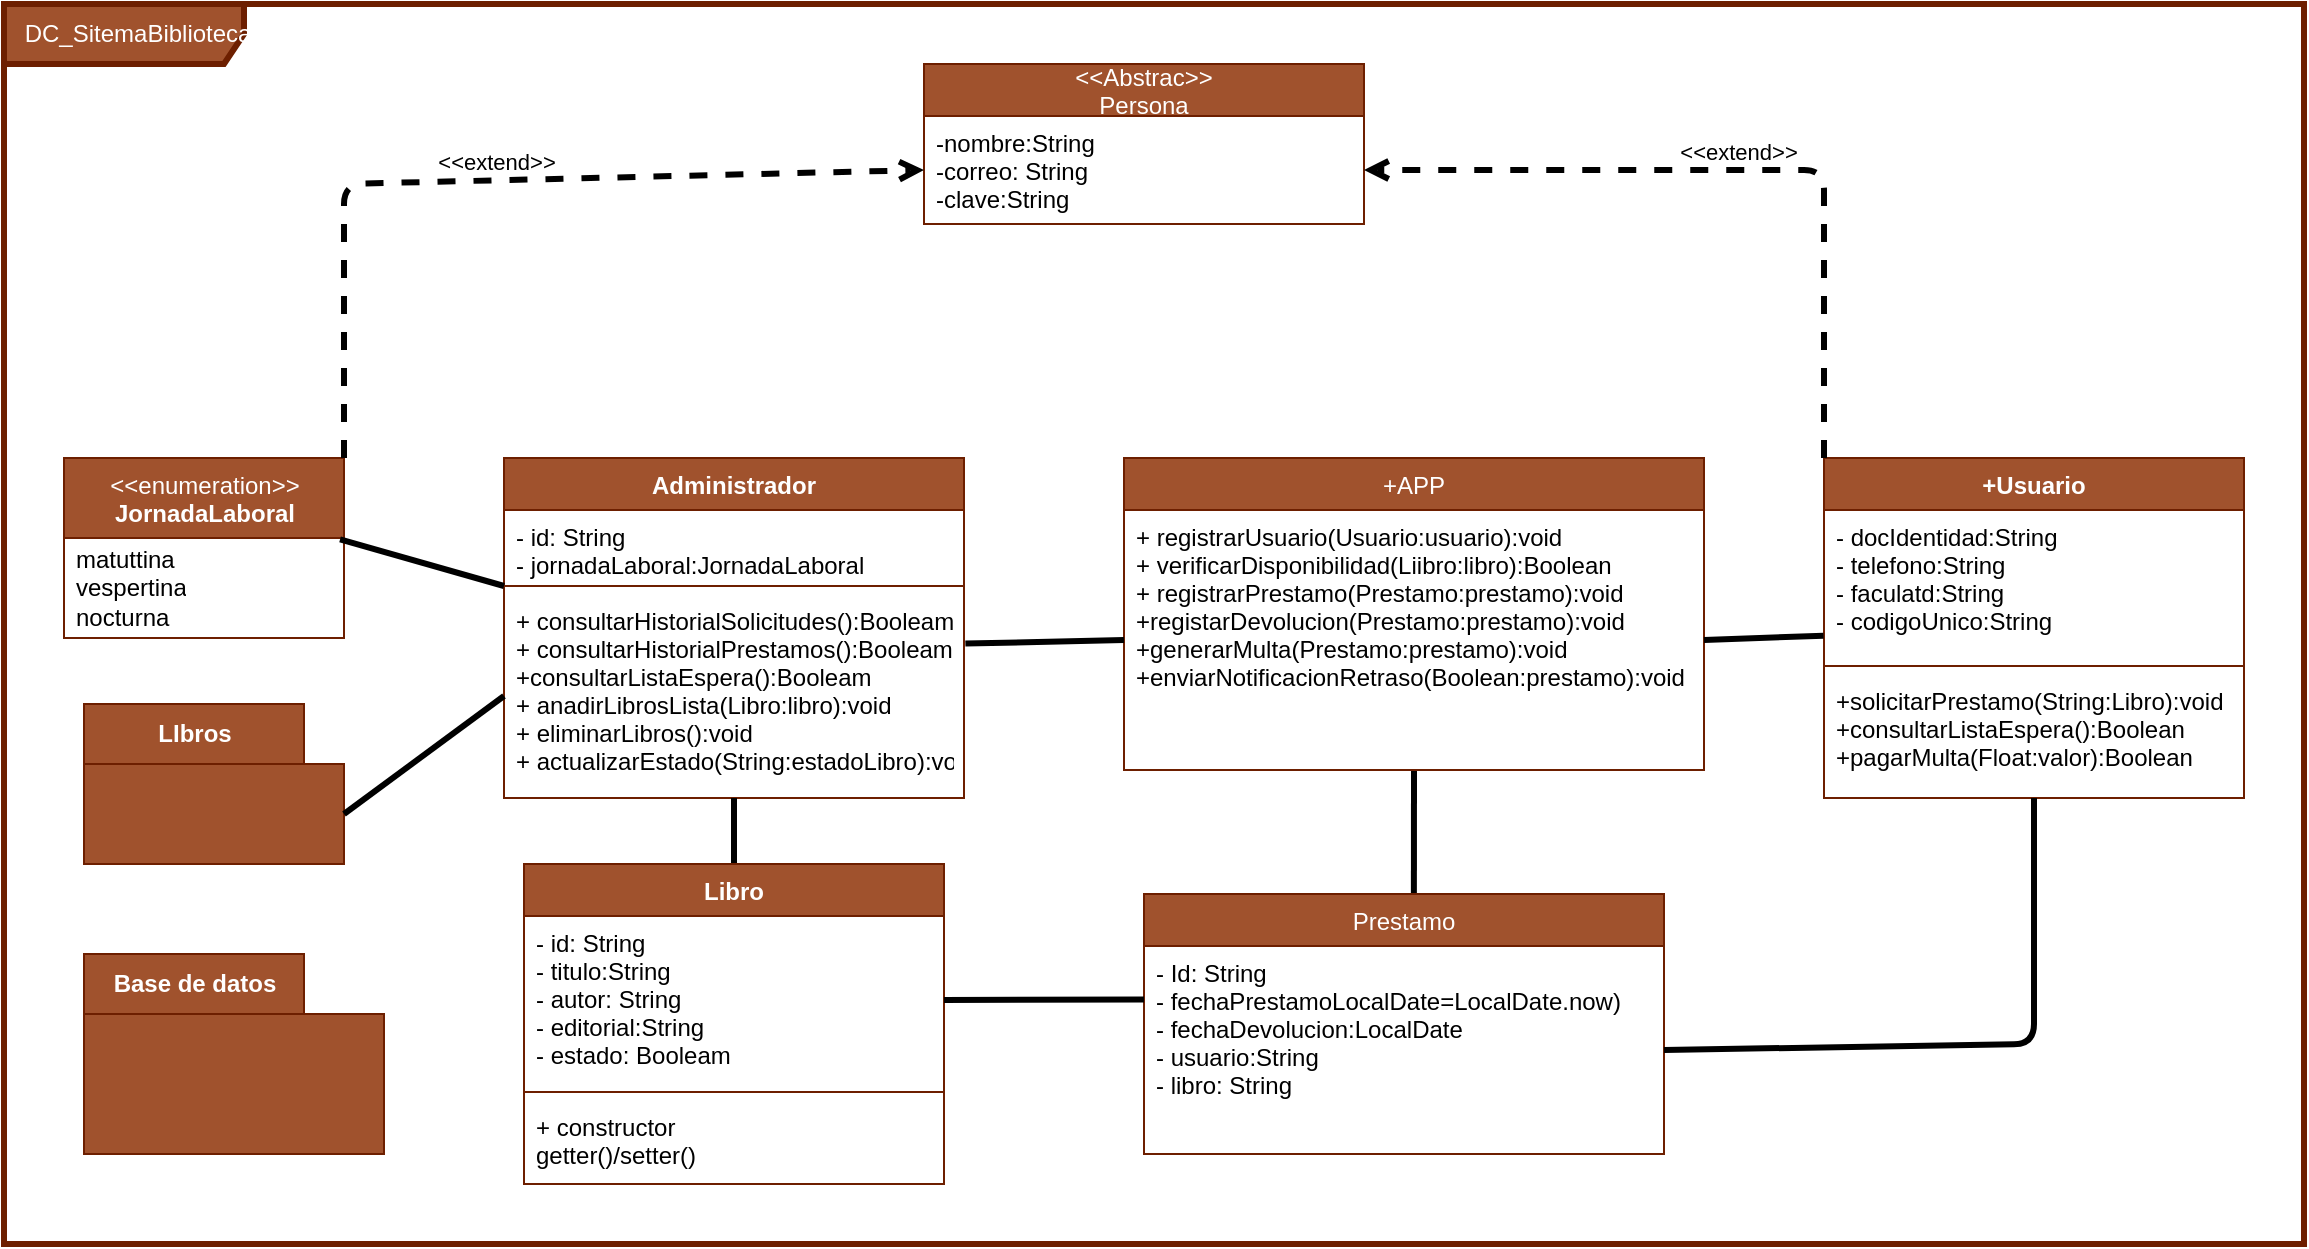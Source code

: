 <mxfile>
    <diagram id="T8FiycI4r1MDCLo_U2ed" name="Page-1">
        <mxGraphModel dx="1871" dy="1438" grid="1" gridSize="10" guides="1" tooltips="1" connect="1" arrows="1" fold="1" page="0" pageScale="1" pageWidth="850" pageHeight="1100" background="#ffffff" math="0" shadow="0">
            <root>
                <mxCell id="0"/>
                <mxCell id="1" parent="0"/>
                <mxCell id="2" value="&amp;nbsp;DC_SitemaBiblioteca" style="shape=umlFrame;whiteSpace=wrap;html=1;width=120;height=30;boundedLbl=1;verticalAlign=middle;align=left;spacingLeft=5;fillColor=#a0522d;strokeColor=#6D1F00;strokeWidth=3;fontColor=#ffffff;" parent="1" vertex="1">
                    <mxGeometry x="-280" y="-30" width="1150" height="620" as="geometry"/>
                </mxCell>
                <mxCell id="34" style="edgeStyle=none;html=1;exitX=0.5;exitY=1;exitDx=0;exitDy=0;entryX=0.519;entryY=0.038;entryDx=0;entryDy=0;entryPerimeter=0;strokeColor=#000000;strokeWidth=3;fontColor=#000000;endArrow=none;endFill=0;" parent="1" source="3" target="15" edge="1">
                    <mxGeometry relative="1" as="geometry"/>
                </mxCell>
                <mxCell id="3" value="+APP" style="swimlane;fontStyle=0;childLayout=stackLayout;horizontal=1;startSize=26;fillColor=#a0522d;horizontalStack=0;resizeParent=1;resizeParentMax=0;resizeLast=0;collapsible=1;marginBottom=0;strokeColor=#6D1F00;fontColor=#ffffff;" parent="1" vertex="1">
                    <mxGeometry x="280" y="197" width="290" height="156" as="geometry"/>
                </mxCell>
                <mxCell id="6" value="+ registrarUsuario(Usuario:usuario):void&#10;+ verificarDisponibilidad(Liibro:libro):Boolean&#10;+ registrarPrestamo(Prestamo:prestamo):void&#10;+registarDevolucion(Prestamo:prestamo):void&#10;+generarMulta(Prestamo:prestamo):void&#10;+enviarNotificacionRetraso(Boolean:prestamo):void&#10;" style="text;strokeColor=none;fillColor=none;align=left;verticalAlign=top;spacingLeft=4;spacingRight=4;overflow=hidden;rotatable=0;points=[[0,0.5],[1,0.5]];portConstraint=eastwest;fontColor=#000000;" parent="3" vertex="1">
                    <mxGeometry y="26" width="290" height="130" as="geometry"/>
                </mxCell>
                <mxCell id="9" value="&lt;&lt;Abstrac&gt;&gt;&#10;Persona" style="swimlane;fontStyle=0;childLayout=stackLayout;horizontal=1;startSize=26;fillColor=#a0522d;horizontalStack=0;resizeParent=1;resizeParentMax=0;resizeLast=0;collapsible=1;marginBottom=0;strokeColor=#6D1F00;fontColor=#ffffff;" parent="1" vertex="1">
                    <mxGeometry x="180" width="220" height="80" as="geometry"/>
                </mxCell>
                <mxCell id="10" value="-nombre:String&#10;-correo: String&#10;-clave:String" style="text;strokeColor=none;fillColor=none;align=left;verticalAlign=top;spacingLeft=4;spacingRight=4;overflow=hidden;rotatable=0;points=[[0,0.5],[1,0.5]];portConstraint=eastwest;fontColor=#000000;" parent="9" vertex="1">
                    <mxGeometry y="26" width="220" height="54" as="geometry"/>
                </mxCell>
                <mxCell id="11" value="+Usuario" style="swimlane;fontStyle=1;align=center;verticalAlign=top;childLayout=stackLayout;horizontal=1;startSize=26;horizontalStack=0;resizeParent=1;resizeParentMax=0;resizeLast=0;collapsible=1;marginBottom=0;strokeColor=#6D1F00;fillColor=#a0522d;fontColor=#ffffff;" parent="1" vertex="1">
                    <mxGeometry x="630" y="197" width="210" height="170" as="geometry"/>
                </mxCell>
                <mxCell id="12" value="- docIdentidad:String&#10;- telefono:String&#10;- faculatd:String&#10;- codigoUnico:String" style="text;strokeColor=none;fillColor=none;align=left;verticalAlign=top;spacingLeft=4;spacingRight=4;overflow=hidden;rotatable=0;points=[[0,0.5],[1,0.5]];portConstraint=eastwest;fontColor=#000000;" parent="11" vertex="1">
                    <mxGeometry y="26" width="210" height="74" as="geometry"/>
                </mxCell>
                <mxCell id="13" value="" style="line;strokeWidth=1;fillColor=none;align=left;verticalAlign=middle;spacingTop=-1;spacingLeft=3;spacingRight=3;rotatable=0;labelPosition=right;points=[];portConstraint=eastwest;strokeColor=inherit;fontColor=#000000;" parent="11" vertex="1">
                    <mxGeometry y="100" width="210" height="8" as="geometry"/>
                </mxCell>
                <mxCell id="14" value="+solicitarPrestamo(String:Libro):void&#10;+consultarListaEspera():Boolean&#10;+pagarMulta(Float:valor):Boolean" style="text;strokeColor=none;fillColor=none;align=left;verticalAlign=top;spacingLeft=4;spacingRight=4;overflow=hidden;rotatable=0;points=[[0,0.5],[1,0.5]];portConstraint=eastwest;fontColor=#000000;" parent="11" vertex="1">
                    <mxGeometry y="108" width="210" height="62" as="geometry"/>
                </mxCell>
                <mxCell id="15" value="Prestamo" style="swimlane;fontStyle=0;childLayout=stackLayout;horizontal=1;startSize=26;fillColor=#a0522d;horizontalStack=0;resizeParent=1;resizeParentMax=0;resizeLast=0;collapsible=1;marginBottom=0;strokeColor=#6D1F00;fontColor=#ffffff;" parent="1" vertex="1">
                    <mxGeometry x="290" y="415" width="260" height="130" as="geometry"/>
                </mxCell>
                <mxCell id="16" value="- Id: String&#10;- fechaPrestamoLocalDate=LocalDate.now)&#10;- fechaDevolucion:LocalDate&#10;- usuario:String&#10;- libro: String" style="text;strokeColor=none;fillColor=none;align=left;verticalAlign=top;spacingLeft=4;spacingRight=4;overflow=hidden;rotatable=0;points=[[0,0.5],[1,0.5]];portConstraint=eastwest;fontColor=#000000;" parent="15" vertex="1">
                    <mxGeometry y="26" width="260" height="104" as="geometry"/>
                </mxCell>
                <mxCell id="21" value="Administrador" style="swimlane;fontStyle=1;align=center;verticalAlign=top;childLayout=stackLayout;horizontal=1;startSize=26;horizontalStack=0;resizeParent=1;resizeParentMax=0;resizeLast=0;collapsible=1;marginBottom=0;strokeColor=#6D1F00;fillColor=#a0522d;fontColor=#ffffff;" parent="1" vertex="1">
                    <mxGeometry x="-30" y="197" width="230" height="170" as="geometry"/>
                </mxCell>
                <mxCell id="22" value="- id: String&#10;- jornadaLaboral:JornadaLaboral" style="text;strokeColor=none;fillColor=none;align=left;verticalAlign=top;spacingLeft=4;spacingRight=4;overflow=hidden;rotatable=0;points=[[0,0.5],[1,0.5]];portConstraint=eastwest;fontColor=#000000;" parent="21" vertex="1">
                    <mxGeometry y="26" width="230" height="34" as="geometry"/>
                </mxCell>
                <mxCell id="23" value="" style="line;strokeWidth=1;fillColor=none;align=left;verticalAlign=middle;spacingTop=-1;spacingLeft=3;spacingRight=3;rotatable=0;labelPosition=right;points=[];portConstraint=eastwest;strokeColor=inherit;fontColor=#000000;" parent="21" vertex="1">
                    <mxGeometry y="60" width="230" height="8" as="geometry"/>
                </mxCell>
                <mxCell id="24" value="+ consultarHistorialSolicitudes():Booleam&#10;+ consultarHistorialPrestamos():Booleam&#10;+consultarListaEspera():Booleam&#10;+ anadirLibrosLista(Libro:libro):void&#10;+ eliminarLibros():void&#10;+ actualizarEstado(String:estadoLibro):void" style="text;strokeColor=none;fillColor=none;align=left;verticalAlign=top;spacingLeft=4;spacingRight=4;overflow=hidden;rotatable=0;points=[[0,0.5],[1,0.5]];portConstraint=eastwest;fontColor=#000000;" parent="21" vertex="1">
                    <mxGeometry y="68" width="230" height="102" as="geometry"/>
                </mxCell>
                <mxCell id="25" value="&amp;lt;&amp;lt;enumeration&amp;gt;&amp;gt;&lt;br&gt;&lt;b&gt;JornadaLaboral&lt;/b&gt;" style="swimlane;fontStyle=0;align=center;verticalAlign=top;childLayout=stackLayout;horizontal=1;startSize=40;horizontalStack=0;resizeParent=1;resizeParentMax=0;resizeLast=0;collapsible=0;marginBottom=0;html=1;fillColor=#a0522d;strokeColor=#6D1F00;fontColor=#ffffff;" parent="1" vertex="1">
                    <mxGeometry x="-250" y="197" width="140" height="90" as="geometry"/>
                </mxCell>
                <mxCell id="26" value="&lt;font color=&quot;#000000&quot;&gt;matuttina&lt;br&gt;vespertina&lt;br&gt;nocturna&lt;/font&gt;" style="text;html=1;strokeColor=none;fillColor=none;align=left;verticalAlign=middle;spacingLeft=4;spacingRight=4;overflow=hidden;rotatable=0;points=[[0,0.5],[1,0.5]];portConstraint=eastwest;" parent="25" vertex="1">
                    <mxGeometry y="40" width="140" height="50" as="geometry"/>
                </mxCell>
                <mxCell id="32" style="edgeStyle=none;html=1;exitX=0.5;exitY=0;exitDx=0;exitDy=0;entryX=0.5;entryY=1;entryDx=0;entryDy=0;strokeColor=#000000;strokeWidth=3;fontColor=#000000;endArrow=none;endFill=0;" parent="1" source="27" target="21" edge="1">
                    <mxGeometry relative="1" as="geometry"/>
                </mxCell>
                <mxCell id="27" value="Libro" style="swimlane;fontStyle=1;align=center;verticalAlign=top;childLayout=stackLayout;horizontal=1;startSize=26;horizontalStack=0;resizeParent=1;resizeParentMax=0;resizeLast=0;collapsible=1;marginBottom=0;strokeColor=#6D1F00;fillColor=#a0522d;fontColor=#ffffff;" parent="1" vertex="1">
                    <mxGeometry x="-20" y="400" width="210" height="160" as="geometry"/>
                </mxCell>
                <mxCell id="28" value="- id: String&#10;- titulo:String&#10;- autor: String&#10;- editorial:String&#10;- estado: Booleam" style="text;strokeColor=none;fillColor=none;align=left;verticalAlign=top;spacingLeft=4;spacingRight=4;overflow=hidden;rotatable=0;points=[[0,0.5],[1,0.5]];portConstraint=eastwest;fontColor=#000000;" parent="27" vertex="1">
                    <mxGeometry y="26" width="210" height="84" as="geometry"/>
                </mxCell>
                <mxCell id="29" value="" style="line;strokeWidth=1;fillColor=none;align=left;verticalAlign=middle;spacingTop=-1;spacingLeft=3;spacingRight=3;rotatable=0;labelPosition=right;points=[];portConstraint=eastwest;strokeColor=inherit;fontColor=#000000;" parent="27" vertex="1">
                    <mxGeometry y="110" width="210" height="8" as="geometry"/>
                </mxCell>
                <mxCell id="30" value="+ constructor&#10;getter()/setter()" style="text;strokeColor=none;fillColor=none;align=left;verticalAlign=top;spacingLeft=4;spacingRight=4;overflow=hidden;rotatable=0;points=[[0,0.5],[1,0.5]];portConstraint=eastwest;fontColor=#000000;" parent="27" vertex="1">
                    <mxGeometry y="118" width="210" height="42" as="geometry"/>
                </mxCell>
                <mxCell id="31" style="edgeStyle=none;html=1;exitX=0.986;exitY=0.013;exitDx=0;exitDy=0;fontColor=#000000;strokeColor=#000000;strokeWidth=3;endArrow=none;endFill=0;exitPerimeter=0;" parent="1" source="26" edge="1">
                    <mxGeometry relative="1" as="geometry">
                        <mxPoint x="-30" y="261" as="targetPoint"/>
                    </mxGeometry>
                </mxCell>
                <mxCell id="33" style="edgeStyle=none;html=1;exitX=1;exitY=0.5;exitDx=0;exitDy=0;strokeColor=#000000;strokeWidth=3;fontColor=#000000;endArrow=none;endFill=0;" parent="1" source="28" edge="1">
                    <mxGeometry relative="1" as="geometry">
                        <mxPoint x="290" y="467.727" as="targetPoint"/>
                    </mxGeometry>
                </mxCell>
                <mxCell id="35" style="edgeStyle=none;html=1;exitX=1;exitY=0.5;exitDx=0;exitDy=0;entryX=0.5;entryY=1;entryDx=0;entryDy=0;strokeColor=#000000;strokeWidth=3;fontColor=#000000;endArrow=none;endFill=0;" parent="1" source="16" target="11" edge="1">
                    <mxGeometry relative="1" as="geometry">
                        <Array as="points">
                            <mxPoint x="735" y="490"/>
                        </Array>
                    </mxGeometry>
                </mxCell>
                <mxCell id="36" style="edgeStyle=none;html=1;exitX=1;exitY=0.5;exitDx=0;exitDy=0;entryX=-0.001;entryY=0.849;entryDx=0;entryDy=0;entryPerimeter=0;strokeColor=#000000;strokeWidth=3;fontColor=#000000;endArrow=none;endFill=0;" parent="1" source="6" target="12" edge="1">
                    <mxGeometry relative="1" as="geometry"/>
                </mxCell>
                <mxCell id="39" value="&amp;lt;&amp;lt;extend&amp;gt;&amp;gt;" style="html=1;verticalAlign=bottom;labelBackgroundColor=none;endArrow=open;endFill=0;dashed=1;strokeColor=#000000;strokeWidth=3;fontColor=#000000;exitX=1;exitY=0;exitDx=0;exitDy=0;entryX=0;entryY=0.5;entryDx=0;entryDy=0;" parent="1" source="25" target="10" edge="1">
                    <mxGeometry width="160" relative="1" as="geometry">
                        <mxPoint x="-120" y="100" as="sourcePoint"/>
                        <mxPoint x="40" y="100" as="targetPoint"/>
                        <Array as="points">
                            <mxPoint x="-110" y="60"/>
                        </Array>
                    </mxGeometry>
                </mxCell>
                <mxCell id="40" value="&amp;lt;&amp;lt;extend&amp;gt;&amp;gt;" style="html=1;verticalAlign=bottom;labelBackgroundColor=none;endArrow=open;endFill=0;dashed=1;strokeColor=#000000;strokeWidth=3;fontColor=#000000;exitX=0;exitY=0;exitDx=0;exitDy=0;entryX=1;entryY=0.5;entryDx=0;entryDy=0;" parent="1" source="11" target="10" edge="1">
                    <mxGeometry width="160" relative="1" as="geometry">
                        <mxPoint x="670" y="237" as="sourcePoint"/>
                        <mxPoint x="880" y="80" as="targetPoint"/>
                        <Array as="points">
                            <mxPoint x="630" y="53"/>
                        </Array>
                    </mxGeometry>
                </mxCell>
                <mxCell id="41" style="edgeStyle=none;html=1;exitX=0;exitY=0.5;exitDx=0;exitDy=0;entryX=1.003;entryY=0.243;entryDx=0;entryDy=0;entryPerimeter=0;strokeColor=#000000;strokeWidth=3;fontColor=#000000;endArrow=none;endFill=0;" parent="1" source="6" target="24" edge="1">
                    <mxGeometry relative="1" as="geometry"/>
                </mxCell>
                <mxCell id="42" value="LIbros" style="shape=folder;fontStyle=1;tabWidth=110;tabHeight=30;tabPosition=left;html=1;boundedLbl=1;labelInHeader=1;container=1;collapsible=0;fillColor=#a0522d;strokeColor=#6D1F00;fontColor=#ffffff;" parent="1" vertex="1">
                    <mxGeometry x="-240" y="320" width="130" height="80" as="geometry"/>
                </mxCell>
                <mxCell id="43" value="" style="html=1;strokeColor=none;resizeWidth=1;resizeHeight=1;fillColor=none;part=1;connectable=0;allowArrows=0;deletable=0;fontColor=#000000;" parent="42" vertex="1">
                    <mxGeometry width="130" height="56" relative="1" as="geometry">
                        <mxPoint y="30" as="offset"/>
                    </mxGeometry>
                </mxCell>
                <mxCell id="46" style="edgeStyle=none;html=1;exitX=0;exitY=0.5;exitDx=0;exitDy=0;entryX=0;entryY=0;entryDx=130;entryDy=55;entryPerimeter=0;strokeColor=#000000;strokeWidth=3;fontColor=#000000;endArrow=none;endFill=0;" parent="1" source="24" target="42" edge="1">
                    <mxGeometry relative="1" as="geometry"/>
                </mxCell>
                <mxCell id="47" value="Base de datos" style="shape=folder;fontStyle=1;tabWidth=110;tabHeight=30;tabPosition=left;html=1;boundedLbl=1;labelInHeader=1;container=1;collapsible=0;fillColor=#a0522d;fontColor=#ffffff;strokeColor=#6D1F00;" vertex="1" parent="1">
                    <mxGeometry x="-240" y="445" width="150" height="100" as="geometry"/>
                </mxCell>
                <mxCell id="48" value="" style="html=1;strokeColor=none;resizeWidth=1;resizeHeight=1;fillColor=none;part=1;connectable=0;allowArrows=0;deletable=0;" vertex="1" parent="47">
                    <mxGeometry width="150" height="70" relative="1" as="geometry">
                        <mxPoint y="30" as="offset"/>
                    </mxGeometry>
                </mxCell>
            </root>
        </mxGraphModel>
    </diagram>
</mxfile>